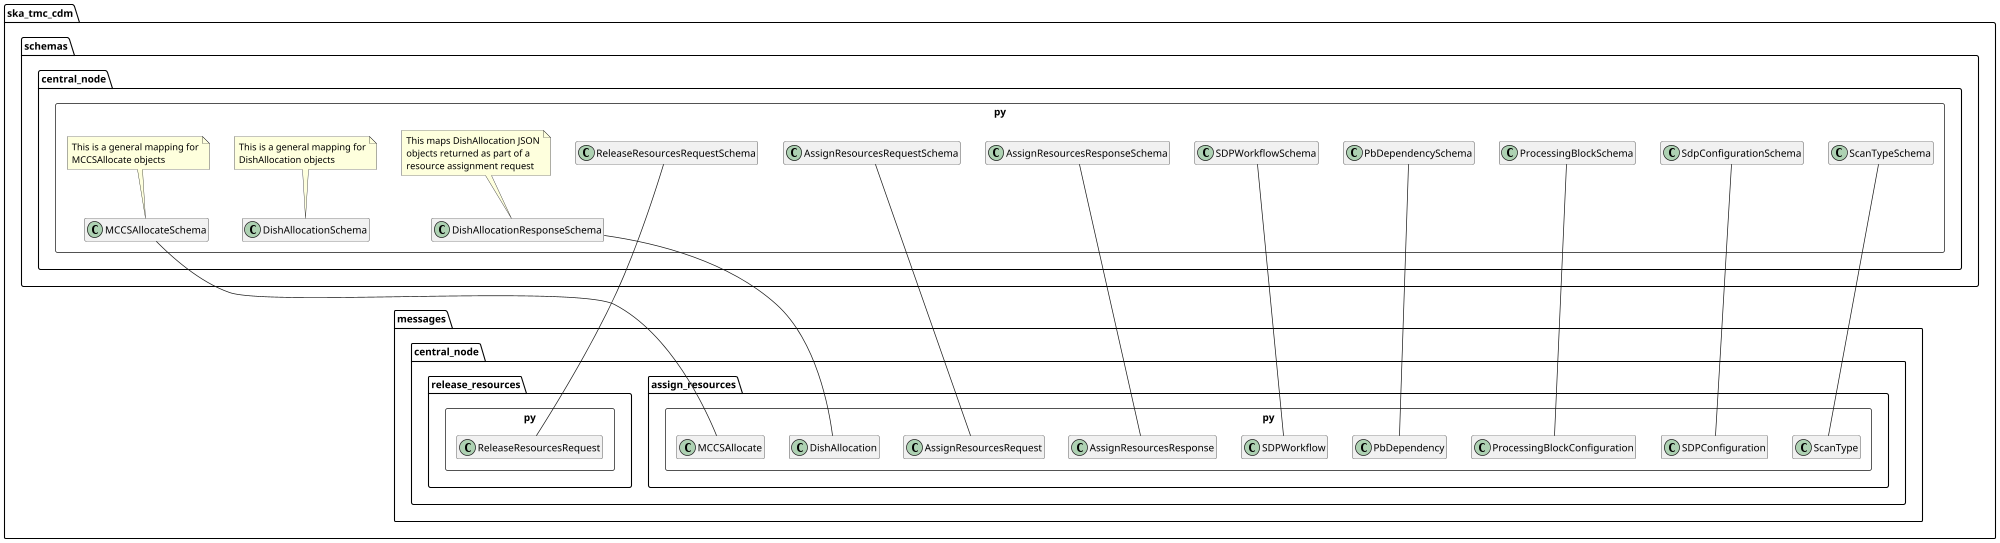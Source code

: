 @startuml
scale 2000 width
!pragma useNewPackage
hide empty members


package ska_tmc_cdm.schemas {
	package central_node.py <<Rectangle>> {
		class ReleaseResourcesRequestSchema
		class AssignResourcesRequestSchema
		class AssignResourcesResponseSchema
        class SDPWorkflowSchema
        class PbDependencySchema
        class ProcessingBlockSchema
        class SdpConfigurationSchema
        class MCCSAllocateSchema
        note top of MCCSAllocateSchema
            This is a general mapping for
            MCCSAllocate objects
        end note

		class DishAllocationSchema
		note top of DishAllocationSchema
			This is a general mapping for
			DishAllocation objects
		end note

		class DishAllocationResponseSchema
		note top of DishAllocationResponseSchema
			This maps DishAllocation JSON
			objects returned as part of a
			resource assignment request
		end note

        class ScanTypeSchema
	}
}

package ska_tmc_cdm.messages.central_node {
	package assign_resources.py <<Rectangle>> {
		class AssignResourcesRequest
		class AssignResourcesResponse
		class DishAllocation
        class ScanType
        class SDPWorkflow
        class PbDependency
        class ProcessingBlockConfiguration
        class SDPConfiguration
        class MCCSAllocate
	}

	package release_resources.py <<Rectangle>> {
		class ReleaseResourcesRequest
	}
}

DishAllocationResponseSchema --- DishAllocation
AssignResourcesRequestSchema --- AssignResourcesRequest
AssignResourcesResponseSchema --- AssignResourcesResponse
ReleaseResourcesRequestSchema --- ReleaseResourcesRequest
ScanTypeSchema --- ScanType
SDPWorkflowSchema --- SDPWorkflow
PbDependencySchema --- PbDependency
ProcessingBlockSchema --- ProcessingBlockConfiguration
SdpConfigurationSchema --- SDPConfiguration
MCCSAllocateSchema --- MCCSAllocate


@enduml
